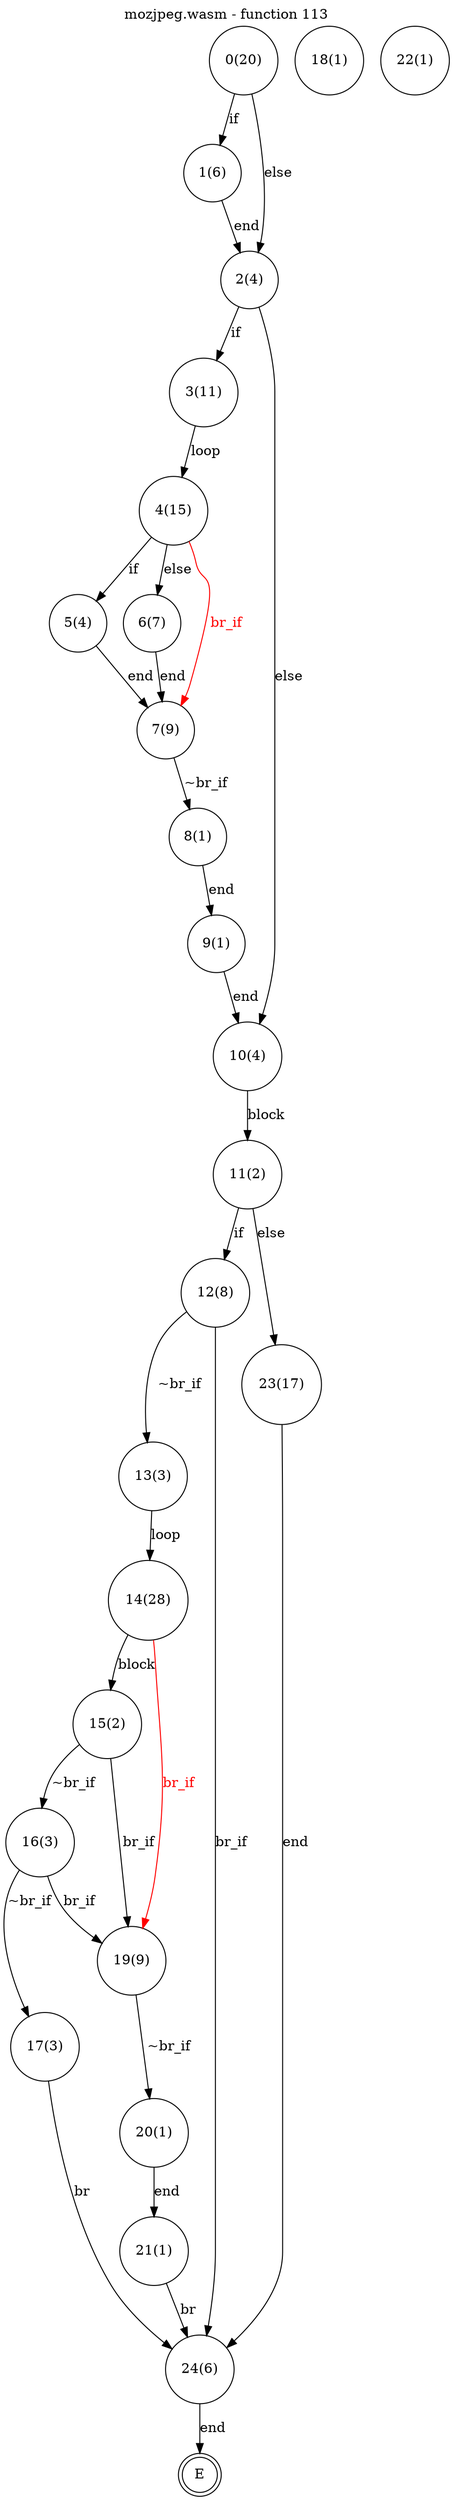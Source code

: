 digraph finite_state_machine {
    label = "mozjpeg.wasm - function 113"
    labelloc =  t
    labelfontsize = 16
    labelfontcolor = black
    labelfontname = "Helvetica"
    node [shape = doublecircle]; E ;
node [shape=circle, fontcolor=black, style="", label="0(20)"]0
node [shape=circle, fontcolor=black, style="", label="1(6)"]1
node [shape=circle, fontcolor=black, style="", label="2(4)"]2
node [shape=circle, fontcolor=black, style="", label="3(11)"]3
node [shape=circle, fontcolor=black, style="", label="4(15)"]4
node [shape=circle, fontcolor=black, style="", label="5(4)"]5
node [shape=circle, fontcolor=black, style="", label="6(7)"]6
node [shape=circle, fontcolor=black, style="", label="7(9)"]7
node [shape=circle, fontcolor=black, style="", label="8(1)"]8
node [shape=circle, fontcolor=black, style="", label="9(1)"]9
node [shape=circle, fontcolor=black, style="", label="10(4)"]10
node [shape=circle, fontcolor=black, style="", label="11(2)"]11
node [shape=circle, fontcolor=black, style="", label="12(8)"]12
node [shape=circle, fontcolor=black, style="", label="13(3)"]13
node [shape=circle, fontcolor=black, style="", label="14(28)"]14
node [shape=circle, fontcolor=black, style="", label="15(2)"]15
node [shape=circle, fontcolor=black, style="", label="16(3)"]16
node [shape=circle, fontcolor=black, style="", label="17(3)"]17
node [shape=circle, fontcolor=black, style="", label="18(1)"]18
node [shape=circle, fontcolor=black, style="", label="19(9)"]19
node [shape=circle, fontcolor=black, style="", label="20(1)"]20
node [shape=circle, fontcolor=black, style="", label="21(1)"]21
node [shape=circle, fontcolor=black, style="", label="22(1)"]22
node [shape=circle, fontcolor=black, style="", label="23(17)"]23
node [shape=circle, fontcolor=black, style="", label="24(6)"]24
node [shape=circle, fontcolor=black, style="", label="E"]E
    0 -> 1[label="if"];
    0 -> 2[label="else"];
    1 -> 2[label="end"];
    2 -> 3[label="if"];
    2 -> 10[label="else"];
    3 -> 4[label="loop"];
    4 -> 5[label="if"];
    4 -> 6[label="else"];
    5 -> 7[label="end"];
    6 -> 7[label="end"];
    7 -> 8[label="~br_if"];
    7 -> 4[color="red" dir=back fontcolor="red" label="br_if"];
    8 -> 9[label="end"];
    9 -> 10[label="end"];
    10 -> 11[label="block"];
    11 -> 12[label="if"];
    11 -> 23[label="else"];
    12 -> 13[label="~br_if"];
    12 -> 24[label="br_if"];
    13 -> 14[label="loop"];
    14 -> 15[label="block"];
    15 -> 16[label="~br_if"];
    15 -> 19[label="br_if"];
    16 -> 17[label="~br_if"];
    16 -> 19[label="br_if"];
    17 -> 24[label="br"];
    19 -> 20[label="~br_if"];
    19 -> 14[color="red" dir=back fontcolor="red" label="br_if"];
    20 -> 21[label="end"];
    21 -> 24[label="br"];
    23 -> 24[label="end"];
    24 -> E[label="end"];
}
